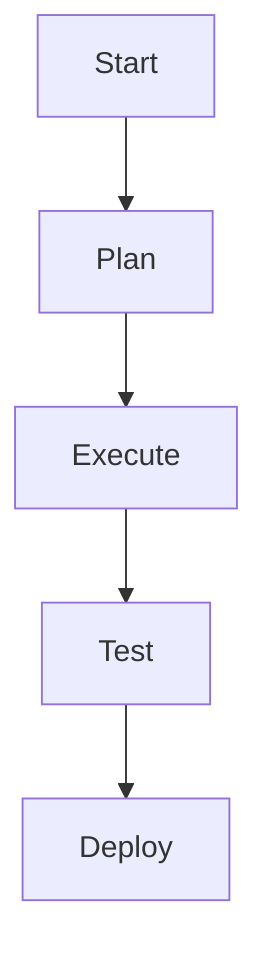 flowchart TD
    Start --> Plan
    Plan --> Execute
    Execute --> Test
    Test --> Deploy